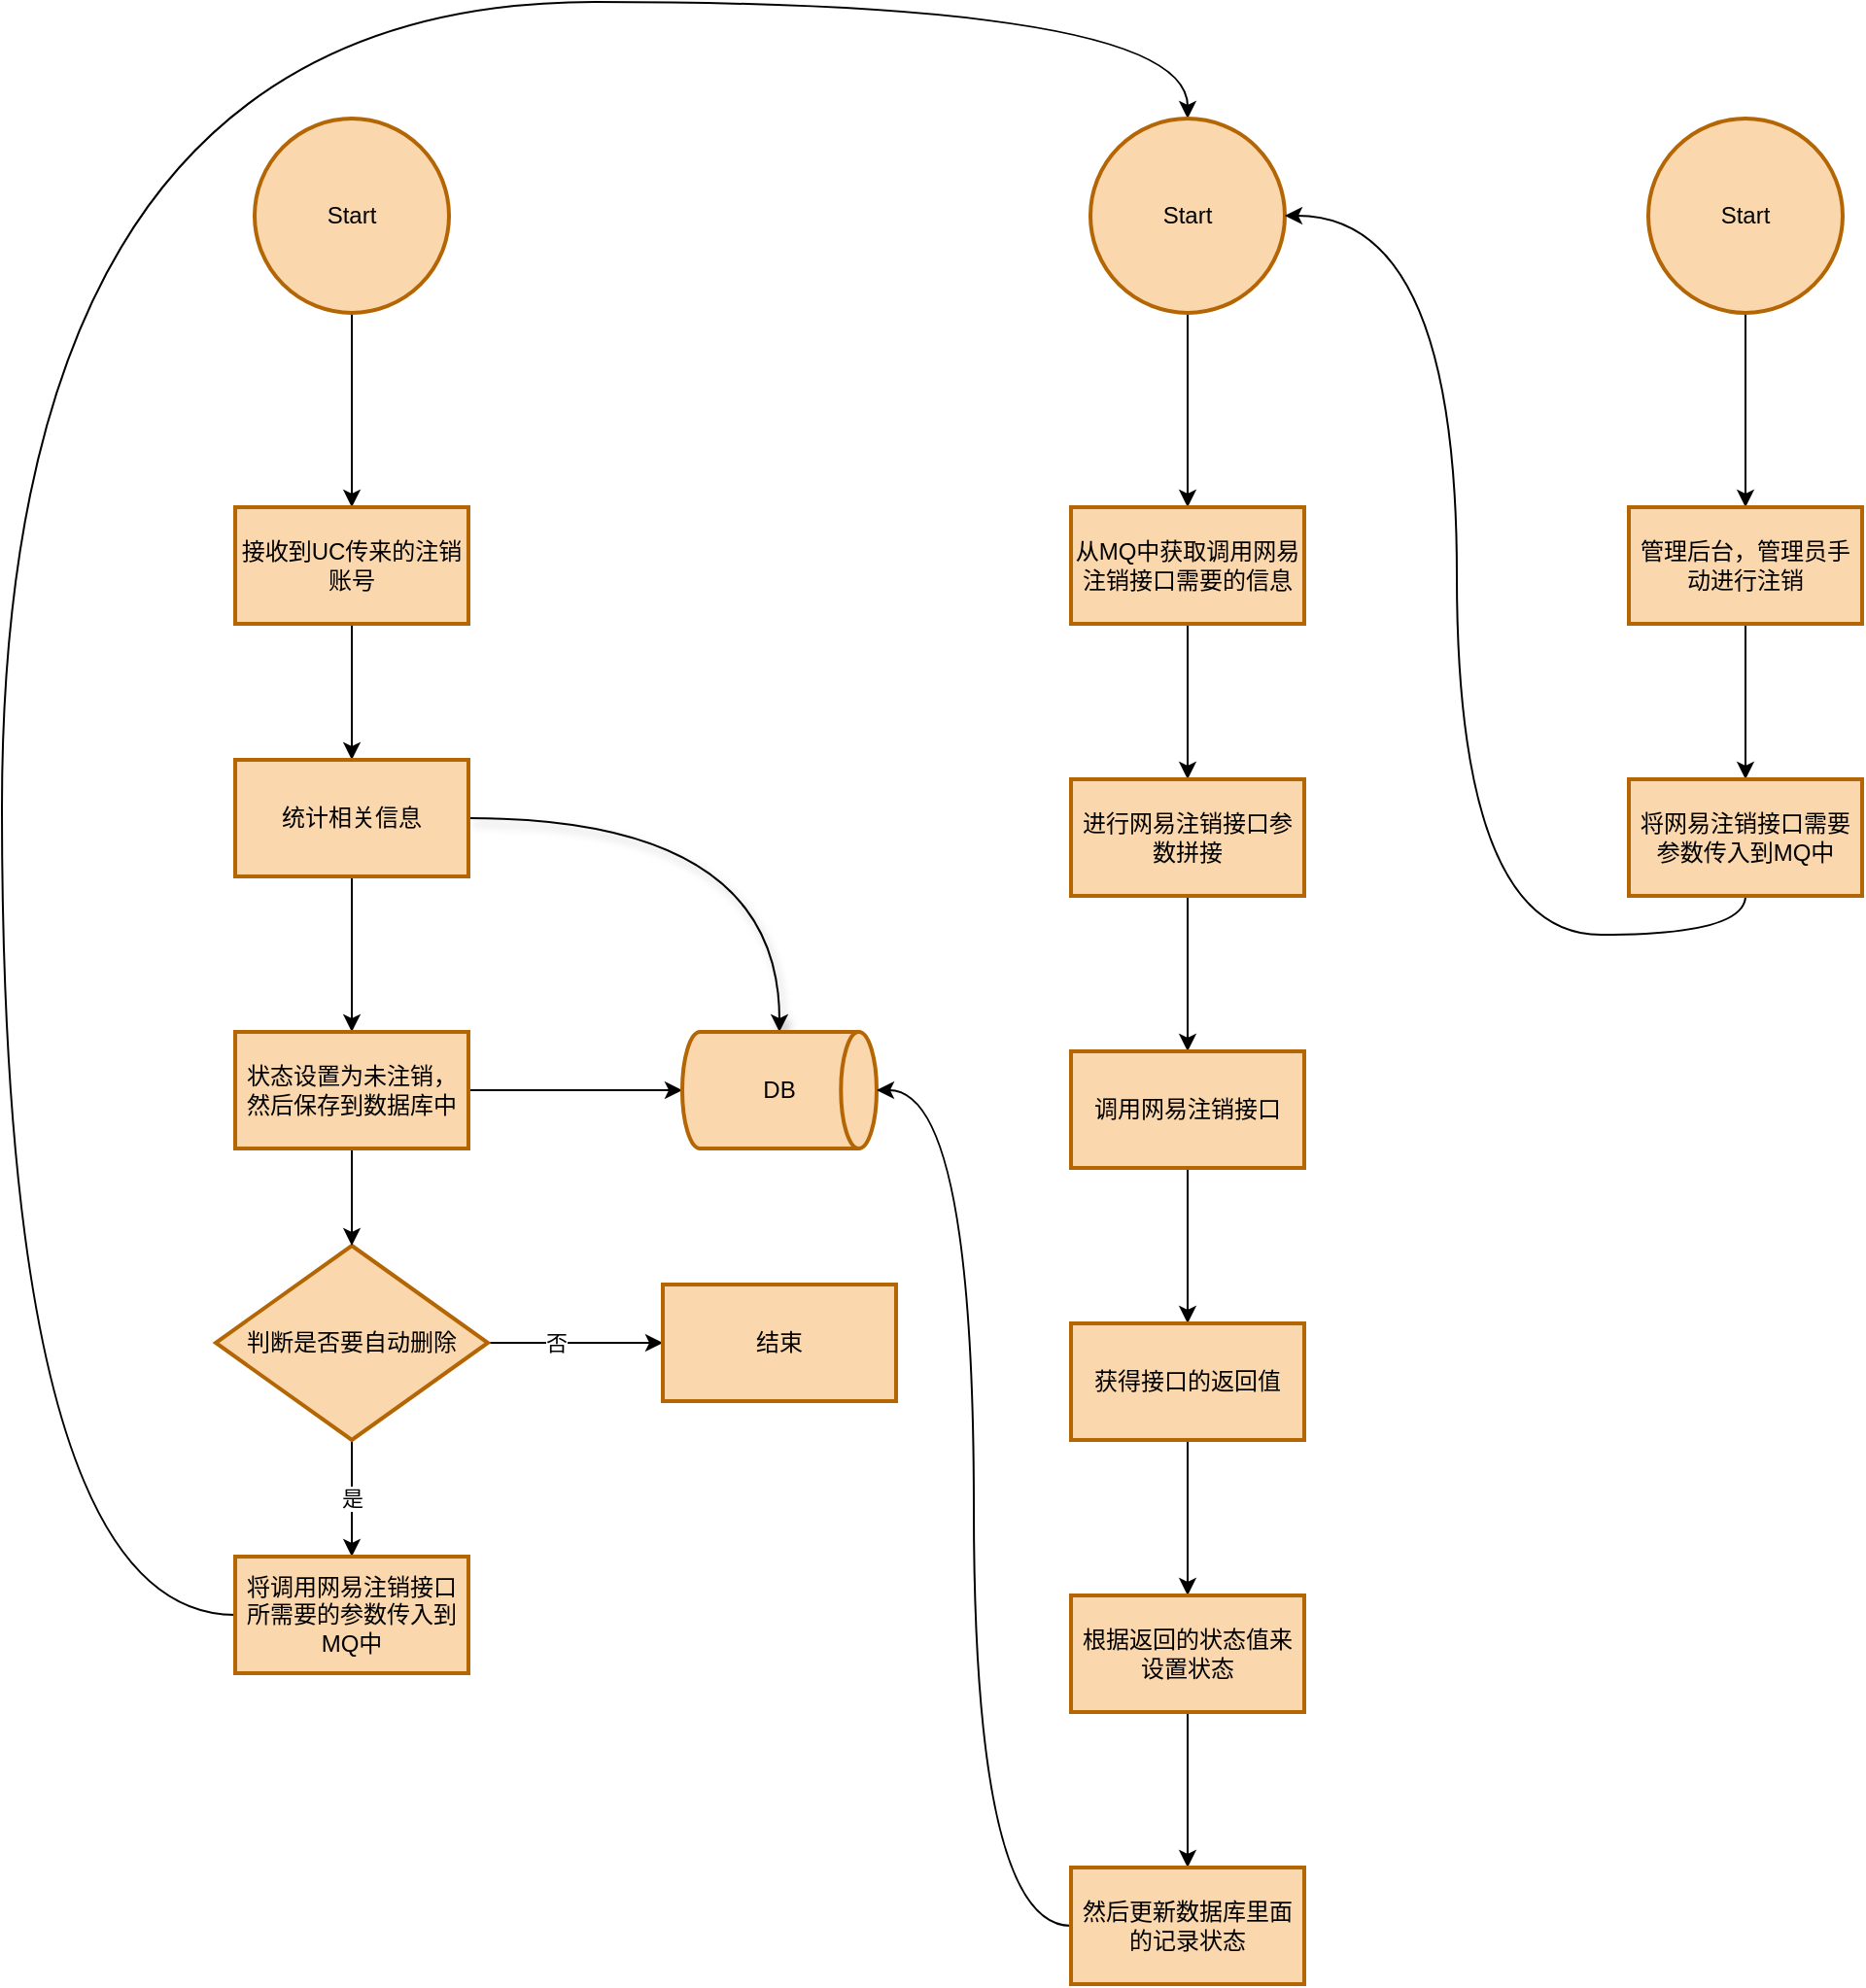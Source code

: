 <mxfile version="17.4.4" type="github">
  <diagram id="C5RBs43oDa-KdzZeNtuy" name="Page-1">
    <mxGraphModel dx="1638" dy="476" grid="1" gridSize="10" guides="1" tooltips="1" connect="1" arrows="1" fold="1" page="1" pageScale="1" pageWidth="827" pageHeight="1169" math="0" shadow="0">
      <root>
        <mxCell id="WIyWlLk6GJQsqaUBKTNV-0" />
        <mxCell id="WIyWlLk6GJQsqaUBKTNV-1" parent="WIyWlLk6GJQsqaUBKTNV-0" />
        <mxCell id="WO8M1z-u7tfJCitAU0YR-2" value="" style="edgeStyle=orthogonalEdgeStyle;rounded=0;orthogonalLoop=1;jettySize=auto;html=1;" edge="1" parent="WIyWlLk6GJQsqaUBKTNV-1" source="WO8M1z-u7tfJCitAU0YR-0" target="WO8M1z-u7tfJCitAU0YR-1">
          <mxGeometry relative="1" as="geometry" />
        </mxCell>
        <mxCell id="WO8M1z-u7tfJCitAU0YR-0" value="Start" style="strokeWidth=2;html=1;shape=mxgraph.flowchart.start_2;whiteSpace=wrap;fillColor=#fad7ac;strokeColor=#b46504;" vertex="1" parent="WIyWlLk6GJQsqaUBKTNV-1">
          <mxGeometry x="110" y="70" width="100" height="100" as="geometry" />
        </mxCell>
        <mxCell id="WO8M1z-u7tfJCitAU0YR-43" style="edgeStyle=orthogonalEdgeStyle;rounded=0;orthogonalLoop=1;jettySize=auto;html=1;exitX=0.5;exitY=1;exitDx=0;exitDy=0;entryX=0.5;entryY=0;entryDx=0;entryDy=0;" edge="1" parent="WIyWlLk6GJQsqaUBKTNV-1" source="WO8M1z-u7tfJCitAU0YR-1" target="WO8M1z-u7tfJCitAU0YR-16">
          <mxGeometry relative="1" as="geometry" />
        </mxCell>
        <mxCell id="WO8M1z-u7tfJCitAU0YR-1" value="接收到UC传来的注销账号" style="whiteSpace=wrap;html=1;strokeWidth=2;fillColor=#fad7ac;strokeColor=#b46504;" vertex="1" parent="WIyWlLk6GJQsqaUBKTNV-1">
          <mxGeometry x="100" y="270" width="120" height="60" as="geometry" />
        </mxCell>
        <mxCell id="WO8M1z-u7tfJCitAU0YR-45" value="" style="edgeStyle=orthogonalEdgeStyle;rounded=0;orthogonalLoop=1;jettySize=auto;html=1;" edge="1" parent="WIyWlLk6GJQsqaUBKTNV-1" source="WO8M1z-u7tfJCitAU0YR-16" target="WO8M1z-u7tfJCitAU0YR-47">
          <mxGeometry relative="1" as="geometry" />
        </mxCell>
        <mxCell id="WO8M1z-u7tfJCitAU0YR-102" style="edgeStyle=orthogonalEdgeStyle;orthogonalLoop=1;jettySize=auto;html=0;exitX=1;exitY=0.5;exitDx=0;exitDy=0;shadow=1;labelBorderColor=default;curved=1;" edge="1" parent="WIyWlLk6GJQsqaUBKTNV-1" source="WO8M1z-u7tfJCitAU0YR-16" target="WO8M1z-u7tfJCitAU0YR-56">
          <mxGeometry relative="1" as="geometry" />
        </mxCell>
        <mxCell id="WO8M1z-u7tfJCitAU0YR-16" value="统计相关信息" style="whiteSpace=wrap;html=1;strokeWidth=2;fillColor=#fad7ac;strokeColor=#b46504;" vertex="1" parent="WIyWlLk6GJQsqaUBKTNV-1">
          <mxGeometry x="100" y="400" width="120" height="60" as="geometry" />
        </mxCell>
        <mxCell id="WO8M1z-u7tfJCitAU0YR-80" value="" style="edgeStyle=orthogonalEdgeStyle;rounded=0;orthogonalLoop=1;jettySize=auto;html=1;" edge="1" parent="WIyWlLk6GJQsqaUBKTNV-1" source="WO8M1z-u7tfJCitAU0YR-44" target="WO8M1z-u7tfJCitAU0YR-79">
          <mxGeometry relative="1" as="geometry" />
        </mxCell>
        <mxCell id="WO8M1z-u7tfJCitAU0YR-85" value="否" style="edgeLabel;html=1;align=center;verticalAlign=middle;resizable=0;points=[];" vertex="1" connectable="0" parent="WO8M1z-u7tfJCitAU0YR-80">
          <mxGeometry x="-0.233" relative="1" as="geometry">
            <mxPoint as="offset" />
          </mxGeometry>
        </mxCell>
        <mxCell id="WO8M1z-u7tfJCitAU0YR-81" value="是" style="edgeStyle=orthogonalEdgeStyle;rounded=0;orthogonalLoop=1;jettySize=auto;html=1;exitX=0.5;exitY=1;exitDx=0;exitDy=0;" edge="1" parent="WIyWlLk6GJQsqaUBKTNV-1" source="WO8M1z-u7tfJCitAU0YR-44" target="WO8M1z-u7tfJCitAU0YR-52">
          <mxGeometry relative="1" as="geometry" />
        </mxCell>
        <mxCell id="WO8M1z-u7tfJCitAU0YR-44" value="判断是否要自动删除" style="rhombus;whiteSpace=wrap;html=1;strokeWidth=2;fillColor=#fad7ac;strokeColor=#b46504;" vertex="1" parent="WIyWlLk6GJQsqaUBKTNV-1">
          <mxGeometry x="90" y="650" width="140" height="100" as="geometry" />
        </mxCell>
        <mxCell id="WO8M1z-u7tfJCitAU0YR-78" style="edgeStyle=orthogonalEdgeStyle;orthogonalLoop=1;jettySize=auto;html=1;exitX=1;exitY=0.5;exitDx=0;exitDy=0;curved=1;" edge="1" parent="WIyWlLk6GJQsqaUBKTNV-1" source="WO8M1z-u7tfJCitAU0YR-47" target="WO8M1z-u7tfJCitAU0YR-56">
          <mxGeometry relative="1" as="geometry" />
        </mxCell>
        <mxCell id="WO8M1z-u7tfJCitAU0YR-83" style="edgeStyle=orthogonalEdgeStyle;rounded=0;orthogonalLoop=1;jettySize=auto;html=1;exitX=0.5;exitY=1;exitDx=0;exitDy=0;" edge="1" parent="WIyWlLk6GJQsqaUBKTNV-1" source="WO8M1z-u7tfJCitAU0YR-47" target="WO8M1z-u7tfJCitAU0YR-44">
          <mxGeometry relative="1" as="geometry" />
        </mxCell>
        <mxCell id="WO8M1z-u7tfJCitAU0YR-47" value="状态设置为未注销，然后保存到数据库中" style="whiteSpace=wrap;html=1;strokeWidth=2;fillColor=#fad7ac;strokeColor=#b46504;" vertex="1" parent="WIyWlLk6GJQsqaUBKTNV-1">
          <mxGeometry x="100" y="540" width="120" height="60" as="geometry" />
        </mxCell>
        <mxCell id="WO8M1z-u7tfJCitAU0YR-91" style="edgeStyle=orthogonalEdgeStyle;orthogonalLoop=1;jettySize=auto;html=1;exitX=0;exitY=0.5;exitDx=0;exitDy=0;entryX=0.5;entryY=0;entryDx=0;entryDy=0;entryPerimeter=0;curved=1;" edge="1" parent="WIyWlLk6GJQsqaUBKTNV-1" source="WO8M1z-u7tfJCitAU0YR-52" target="WO8M1z-u7tfJCitAU0YR-68">
          <mxGeometry relative="1" as="geometry">
            <Array as="points">
              <mxPoint x="-20" y="840" />
              <mxPoint x="-20" y="10" />
              <mxPoint x="590" y="10" />
            </Array>
          </mxGeometry>
        </mxCell>
        <mxCell id="WO8M1z-u7tfJCitAU0YR-52" value="将调用网易注销接口所需要的参数传入到MQ中" style="whiteSpace=wrap;html=1;strokeWidth=2;fillColor=#fad7ac;strokeColor=#b46504;" vertex="1" parent="WIyWlLk6GJQsqaUBKTNV-1">
          <mxGeometry x="100" y="810" width="120" height="60" as="geometry" />
        </mxCell>
        <mxCell id="WO8M1z-u7tfJCitAU0YR-56" value="DB" style="strokeWidth=2;html=1;shape=mxgraph.flowchart.direct_data;whiteSpace=wrap;fillColor=#fad7ac;strokeColor=#b46504;" vertex="1" parent="WIyWlLk6GJQsqaUBKTNV-1">
          <mxGeometry x="330" y="540" width="100" height="60" as="geometry" />
        </mxCell>
        <mxCell id="WO8M1z-u7tfJCitAU0YR-71" value="" style="edgeStyle=orthogonalEdgeStyle;rounded=0;orthogonalLoop=1;jettySize=auto;html=1;" edge="1" parent="WIyWlLk6GJQsqaUBKTNV-1" source="WO8M1z-u7tfJCitAU0YR-68" target="WO8M1z-u7tfJCitAU0YR-70">
          <mxGeometry relative="1" as="geometry" />
        </mxCell>
        <mxCell id="WO8M1z-u7tfJCitAU0YR-68" value="Start" style="strokeWidth=2;html=1;shape=mxgraph.flowchart.start_2;whiteSpace=wrap;fillColor=#fad7ac;strokeColor=#b46504;" vertex="1" parent="WIyWlLk6GJQsqaUBKTNV-1">
          <mxGeometry x="540" y="70" width="100" height="100" as="geometry" />
        </mxCell>
        <mxCell id="WO8M1z-u7tfJCitAU0YR-73" value="" style="edgeStyle=orthogonalEdgeStyle;rounded=0;orthogonalLoop=1;jettySize=auto;html=1;" edge="1" parent="WIyWlLk6GJQsqaUBKTNV-1" source="WO8M1z-u7tfJCitAU0YR-70" target="WO8M1z-u7tfJCitAU0YR-72">
          <mxGeometry relative="1" as="geometry" />
        </mxCell>
        <mxCell id="WO8M1z-u7tfJCitAU0YR-70" value="从MQ中获取调用网易注销接口需要的信息" style="whiteSpace=wrap;html=1;strokeWidth=2;fillColor=#fad7ac;strokeColor=#b46504;" vertex="1" parent="WIyWlLk6GJQsqaUBKTNV-1">
          <mxGeometry x="530" y="270" width="120" height="60" as="geometry" />
        </mxCell>
        <mxCell id="WO8M1z-u7tfJCitAU0YR-75" value="" style="edgeStyle=orthogonalEdgeStyle;rounded=0;orthogonalLoop=1;jettySize=auto;html=1;" edge="1" parent="WIyWlLk6GJQsqaUBKTNV-1" source="WO8M1z-u7tfJCitAU0YR-72" target="WO8M1z-u7tfJCitAU0YR-74">
          <mxGeometry relative="1" as="geometry" />
        </mxCell>
        <mxCell id="WO8M1z-u7tfJCitAU0YR-72" value="进行网易注销接口参数拼接" style="whiteSpace=wrap;html=1;strokeWidth=2;fillColor=#fad7ac;strokeColor=#b46504;" vertex="1" parent="WIyWlLk6GJQsqaUBKTNV-1">
          <mxGeometry x="530" y="410" width="120" height="60" as="geometry" />
        </mxCell>
        <mxCell id="WO8M1z-u7tfJCitAU0YR-77" value="" style="edgeStyle=orthogonalEdgeStyle;rounded=0;orthogonalLoop=1;jettySize=auto;html=1;" edge="1" parent="WIyWlLk6GJQsqaUBKTNV-1" source="WO8M1z-u7tfJCitAU0YR-74" target="WO8M1z-u7tfJCitAU0YR-76">
          <mxGeometry relative="1" as="geometry" />
        </mxCell>
        <mxCell id="WO8M1z-u7tfJCitAU0YR-74" value="调用网易注销接口" style="whiteSpace=wrap;html=1;strokeWidth=2;fillColor=#fad7ac;strokeColor=#b46504;" vertex="1" parent="WIyWlLk6GJQsqaUBKTNV-1">
          <mxGeometry x="530" y="550" width="120" height="60" as="geometry" />
        </mxCell>
        <mxCell id="WO8M1z-u7tfJCitAU0YR-88" value="" style="edgeStyle=orthogonalEdgeStyle;rounded=0;orthogonalLoop=1;jettySize=auto;html=1;" edge="1" parent="WIyWlLk6GJQsqaUBKTNV-1" source="WO8M1z-u7tfJCitAU0YR-76" target="WO8M1z-u7tfJCitAU0YR-87">
          <mxGeometry relative="1" as="geometry" />
        </mxCell>
        <mxCell id="WO8M1z-u7tfJCitAU0YR-76" value="获得接口的返回值" style="whiteSpace=wrap;html=1;strokeWidth=2;fillColor=#fad7ac;strokeColor=#b46504;" vertex="1" parent="WIyWlLk6GJQsqaUBKTNV-1">
          <mxGeometry x="530" y="690" width="120" height="60" as="geometry" />
        </mxCell>
        <mxCell id="WO8M1z-u7tfJCitAU0YR-79" value="结束" style="whiteSpace=wrap;html=1;strokeWidth=2;fillColor=#fad7ac;strokeColor=#b46504;" vertex="1" parent="WIyWlLk6GJQsqaUBKTNV-1">
          <mxGeometry x="320" y="670" width="120" height="60" as="geometry" />
        </mxCell>
        <mxCell id="WO8M1z-u7tfJCitAU0YR-94" value="" style="edgeStyle=orthogonalEdgeStyle;rounded=0;orthogonalLoop=1;jettySize=auto;html=1;" edge="1" parent="WIyWlLk6GJQsqaUBKTNV-1" source="WO8M1z-u7tfJCitAU0YR-87" target="WO8M1z-u7tfJCitAU0YR-93">
          <mxGeometry relative="1" as="geometry" />
        </mxCell>
        <mxCell id="WO8M1z-u7tfJCitAU0YR-87" value="根据返回的状态值来设置状态" style="whiteSpace=wrap;html=1;strokeWidth=2;fillColor=#fad7ac;strokeColor=#b46504;" vertex="1" parent="WIyWlLk6GJQsqaUBKTNV-1">
          <mxGeometry x="530" y="830" width="120" height="60" as="geometry" />
        </mxCell>
        <mxCell id="WO8M1z-u7tfJCitAU0YR-95" style="edgeStyle=orthogonalEdgeStyle;orthogonalLoop=1;jettySize=auto;html=1;exitX=0;exitY=0.5;exitDx=0;exitDy=0;entryX=1;entryY=0.5;entryDx=0;entryDy=0;entryPerimeter=0;curved=1;" edge="1" parent="WIyWlLk6GJQsqaUBKTNV-1" source="WO8M1z-u7tfJCitAU0YR-93" target="WO8M1z-u7tfJCitAU0YR-56">
          <mxGeometry relative="1" as="geometry" />
        </mxCell>
        <mxCell id="WO8M1z-u7tfJCitAU0YR-93" value="然后更新数据库里面的记录状态" style="whiteSpace=wrap;html=1;strokeWidth=2;fillColor=#fad7ac;strokeColor=#b46504;" vertex="1" parent="WIyWlLk6GJQsqaUBKTNV-1">
          <mxGeometry x="530" y="970" width="120" height="60" as="geometry" />
        </mxCell>
        <mxCell id="WO8M1z-u7tfJCitAU0YR-98" value="" style="edgeStyle=orthogonalEdgeStyle;rounded=0;orthogonalLoop=1;jettySize=auto;html=1;" edge="1" parent="WIyWlLk6GJQsqaUBKTNV-1" source="WO8M1z-u7tfJCitAU0YR-96" target="WO8M1z-u7tfJCitAU0YR-97">
          <mxGeometry relative="1" as="geometry" />
        </mxCell>
        <mxCell id="WO8M1z-u7tfJCitAU0YR-96" value="Start" style="strokeWidth=2;html=1;shape=mxgraph.flowchart.start_2;whiteSpace=wrap;fillColor=#fad7ac;strokeColor=#b46504;" vertex="1" parent="WIyWlLk6GJQsqaUBKTNV-1">
          <mxGeometry x="827" y="70" width="100" height="100" as="geometry" />
        </mxCell>
        <mxCell id="WO8M1z-u7tfJCitAU0YR-100" value="" style="edgeStyle=orthogonalEdgeStyle;rounded=0;orthogonalLoop=1;jettySize=auto;html=1;" edge="1" parent="WIyWlLk6GJQsqaUBKTNV-1" source="WO8M1z-u7tfJCitAU0YR-97" target="WO8M1z-u7tfJCitAU0YR-99">
          <mxGeometry relative="1" as="geometry" />
        </mxCell>
        <mxCell id="WO8M1z-u7tfJCitAU0YR-97" value="管理后台，管理员手动进行注销" style="whiteSpace=wrap;html=1;strokeWidth=2;fillColor=#fad7ac;strokeColor=#b46504;" vertex="1" parent="WIyWlLk6GJQsqaUBKTNV-1">
          <mxGeometry x="817" y="270" width="120" height="60" as="geometry" />
        </mxCell>
        <mxCell id="WO8M1z-u7tfJCitAU0YR-101" style="edgeStyle=orthogonalEdgeStyle;orthogonalLoop=1;jettySize=auto;html=1;exitX=0.5;exitY=1;exitDx=0;exitDy=0;entryX=1;entryY=0.5;entryDx=0;entryDy=0;entryPerimeter=0;curved=1;" edge="1" parent="WIyWlLk6GJQsqaUBKTNV-1" source="WO8M1z-u7tfJCitAU0YR-99" target="WO8M1z-u7tfJCitAU0YR-68">
          <mxGeometry relative="1" as="geometry" />
        </mxCell>
        <mxCell id="WO8M1z-u7tfJCitAU0YR-99" value="将网易注销接口需要参数传入到MQ中" style="whiteSpace=wrap;html=1;strokeWidth=2;fillColor=#fad7ac;strokeColor=#b46504;" vertex="1" parent="WIyWlLk6GJQsqaUBKTNV-1">
          <mxGeometry x="817" y="410" width="120" height="60" as="geometry" />
        </mxCell>
      </root>
    </mxGraphModel>
  </diagram>
</mxfile>
